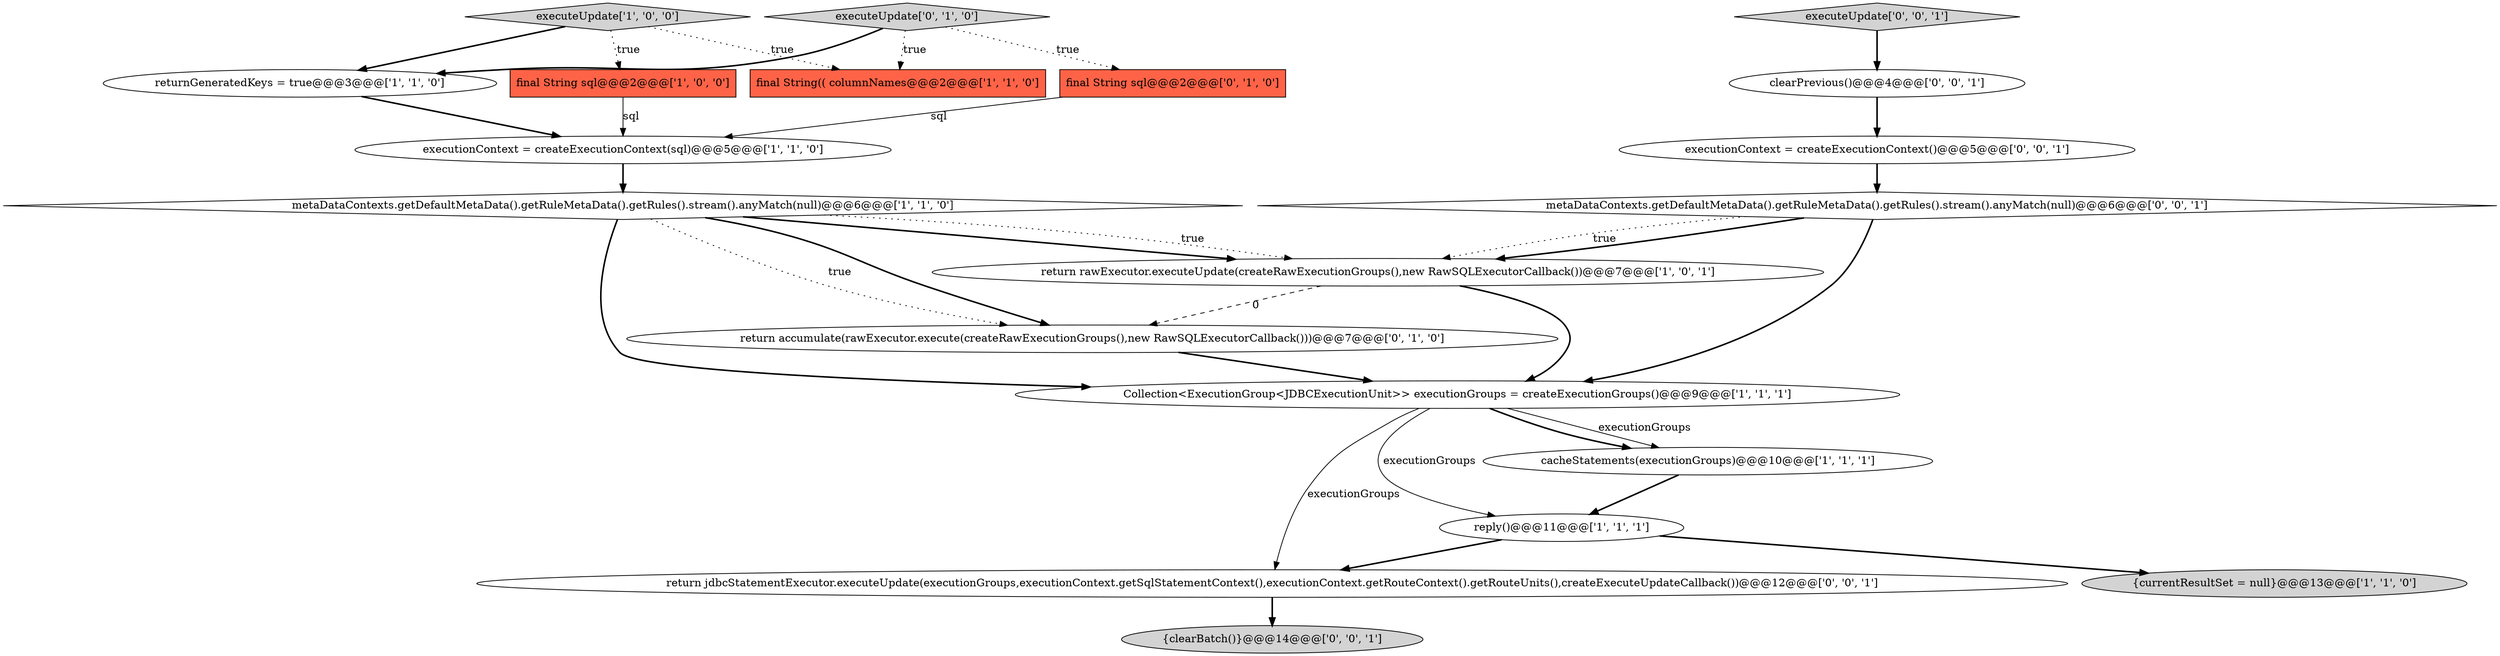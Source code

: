 digraph {
18 [style = filled, label = "{clearBatch()}@@@14@@@['0', '0', '1']", fillcolor = lightgray, shape = ellipse image = "AAA0AAABBB3BBB"];
1 [style = filled, label = "executionContext = createExecutionContext(sql)@@@5@@@['1', '1', '0']", fillcolor = white, shape = ellipse image = "AAA0AAABBB1BBB"];
13 [style = filled, label = "executeUpdate['0', '1', '0']", fillcolor = lightgray, shape = diamond image = "AAA0AAABBB2BBB"];
7 [style = filled, label = "executeUpdate['1', '0', '0']", fillcolor = lightgray, shape = diamond image = "AAA0AAABBB1BBB"];
10 [style = filled, label = "returnGeneratedKeys = true@@@3@@@['1', '1', '0']", fillcolor = white, shape = ellipse image = "AAA0AAABBB1BBB"];
16 [style = filled, label = "metaDataContexts.getDefaultMetaData().getRuleMetaData().getRules().stream().anyMatch(null)@@@6@@@['0', '0', '1']", fillcolor = white, shape = diamond image = "AAA0AAABBB3BBB"];
9 [style = filled, label = "{currentResultSet = null}@@@13@@@['1', '1', '0']", fillcolor = lightgray, shape = ellipse image = "AAA0AAABBB1BBB"];
6 [style = filled, label = "final String(( columnNames@@@2@@@['1', '1', '0']", fillcolor = tomato, shape = box image = "AAA0AAABBB1BBB"];
8 [style = filled, label = "metaDataContexts.getDefaultMetaData().getRuleMetaData().getRules().stream().anyMatch(null)@@@6@@@['1', '1', '0']", fillcolor = white, shape = diamond image = "AAA0AAABBB1BBB"];
14 [style = filled, label = "executeUpdate['0', '0', '1']", fillcolor = lightgray, shape = diamond image = "AAA0AAABBB3BBB"];
15 [style = filled, label = "executionContext = createExecutionContext()@@@5@@@['0', '0', '1']", fillcolor = white, shape = ellipse image = "AAA0AAABBB3BBB"];
17 [style = filled, label = "return jdbcStatementExecutor.executeUpdate(executionGroups,executionContext.getSqlStatementContext(),executionContext.getRouteContext().getRouteUnits(),createExecuteUpdateCallback())@@@12@@@['0', '0', '1']", fillcolor = white, shape = ellipse image = "AAA0AAABBB3BBB"];
2 [style = filled, label = "return rawExecutor.executeUpdate(createRawExecutionGroups(),new RawSQLExecutorCallback())@@@7@@@['1', '0', '1']", fillcolor = white, shape = ellipse image = "AAA0AAABBB1BBB"];
3 [style = filled, label = "Collection<ExecutionGroup<JDBCExecutionUnit>> executionGroups = createExecutionGroups()@@@9@@@['1', '1', '1']", fillcolor = white, shape = ellipse image = "AAA0AAABBB1BBB"];
5 [style = filled, label = "reply()@@@11@@@['1', '1', '1']", fillcolor = white, shape = ellipse image = "AAA0AAABBB1BBB"];
11 [style = filled, label = "final String sql@@@2@@@['0', '1', '0']", fillcolor = tomato, shape = box image = "AAA0AAABBB2BBB"];
12 [style = filled, label = "return accumulate(rawExecutor.execute(createRawExecutionGroups(),new RawSQLExecutorCallback()))@@@7@@@['0', '1', '0']", fillcolor = white, shape = ellipse image = "AAA1AAABBB2BBB"];
19 [style = filled, label = "clearPrevious()@@@4@@@['0', '0', '1']", fillcolor = white, shape = ellipse image = "AAA0AAABBB3BBB"];
4 [style = filled, label = "cacheStatements(executionGroups)@@@10@@@['1', '1', '1']", fillcolor = white, shape = ellipse image = "AAA0AAABBB1BBB"];
0 [style = filled, label = "final String sql@@@2@@@['1', '0', '0']", fillcolor = tomato, shape = box image = "AAA0AAABBB1BBB"];
13->6 [style = dotted, label="true"];
8->12 [style = bold, label=""];
16->2 [style = dotted, label="true"];
7->10 [style = bold, label=""];
4->5 [style = bold, label=""];
1->8 [style = bold, label=""];
13->11 [style = dotted, label="true"];
19->15 [style = bold, label=""];
8->2 [style = dotted, label="true"];
14->19 [style = bold, label=""];
5->9 [style = bold, label=""];
11->1 [style = solid, label="sql"];
8->3 [style = bold, label=""];
3->4 [style = solid, label="executionGroups"];
3->5 [style = solid, label="executionGroups"];
2->3 [style = bold, label=""];
16->2 [style = bold, label=""];
5->17 [style = bold, label=""];
7->6 [style = dotted, label="true"];
10->1 [style = bold, label=""];
8->2 [style = bold, label=""];
0->1 [style = solid, label="sql"];
12->3 [style = bold, label=""];
16->3 [style = bold, label=""];
15->16 [style = bold, label=""];
3->17 [style = solid, label="executionGroups"];
7->0 [style = dotted, label="true"];
13->10 [style = bold, label=""];
2->12 [style = dashed, label="0"];
3->4 [style = bold, label=""];
8->12 [style = dotted, label="true"];
17->18 [style = bold, label=""];
}
